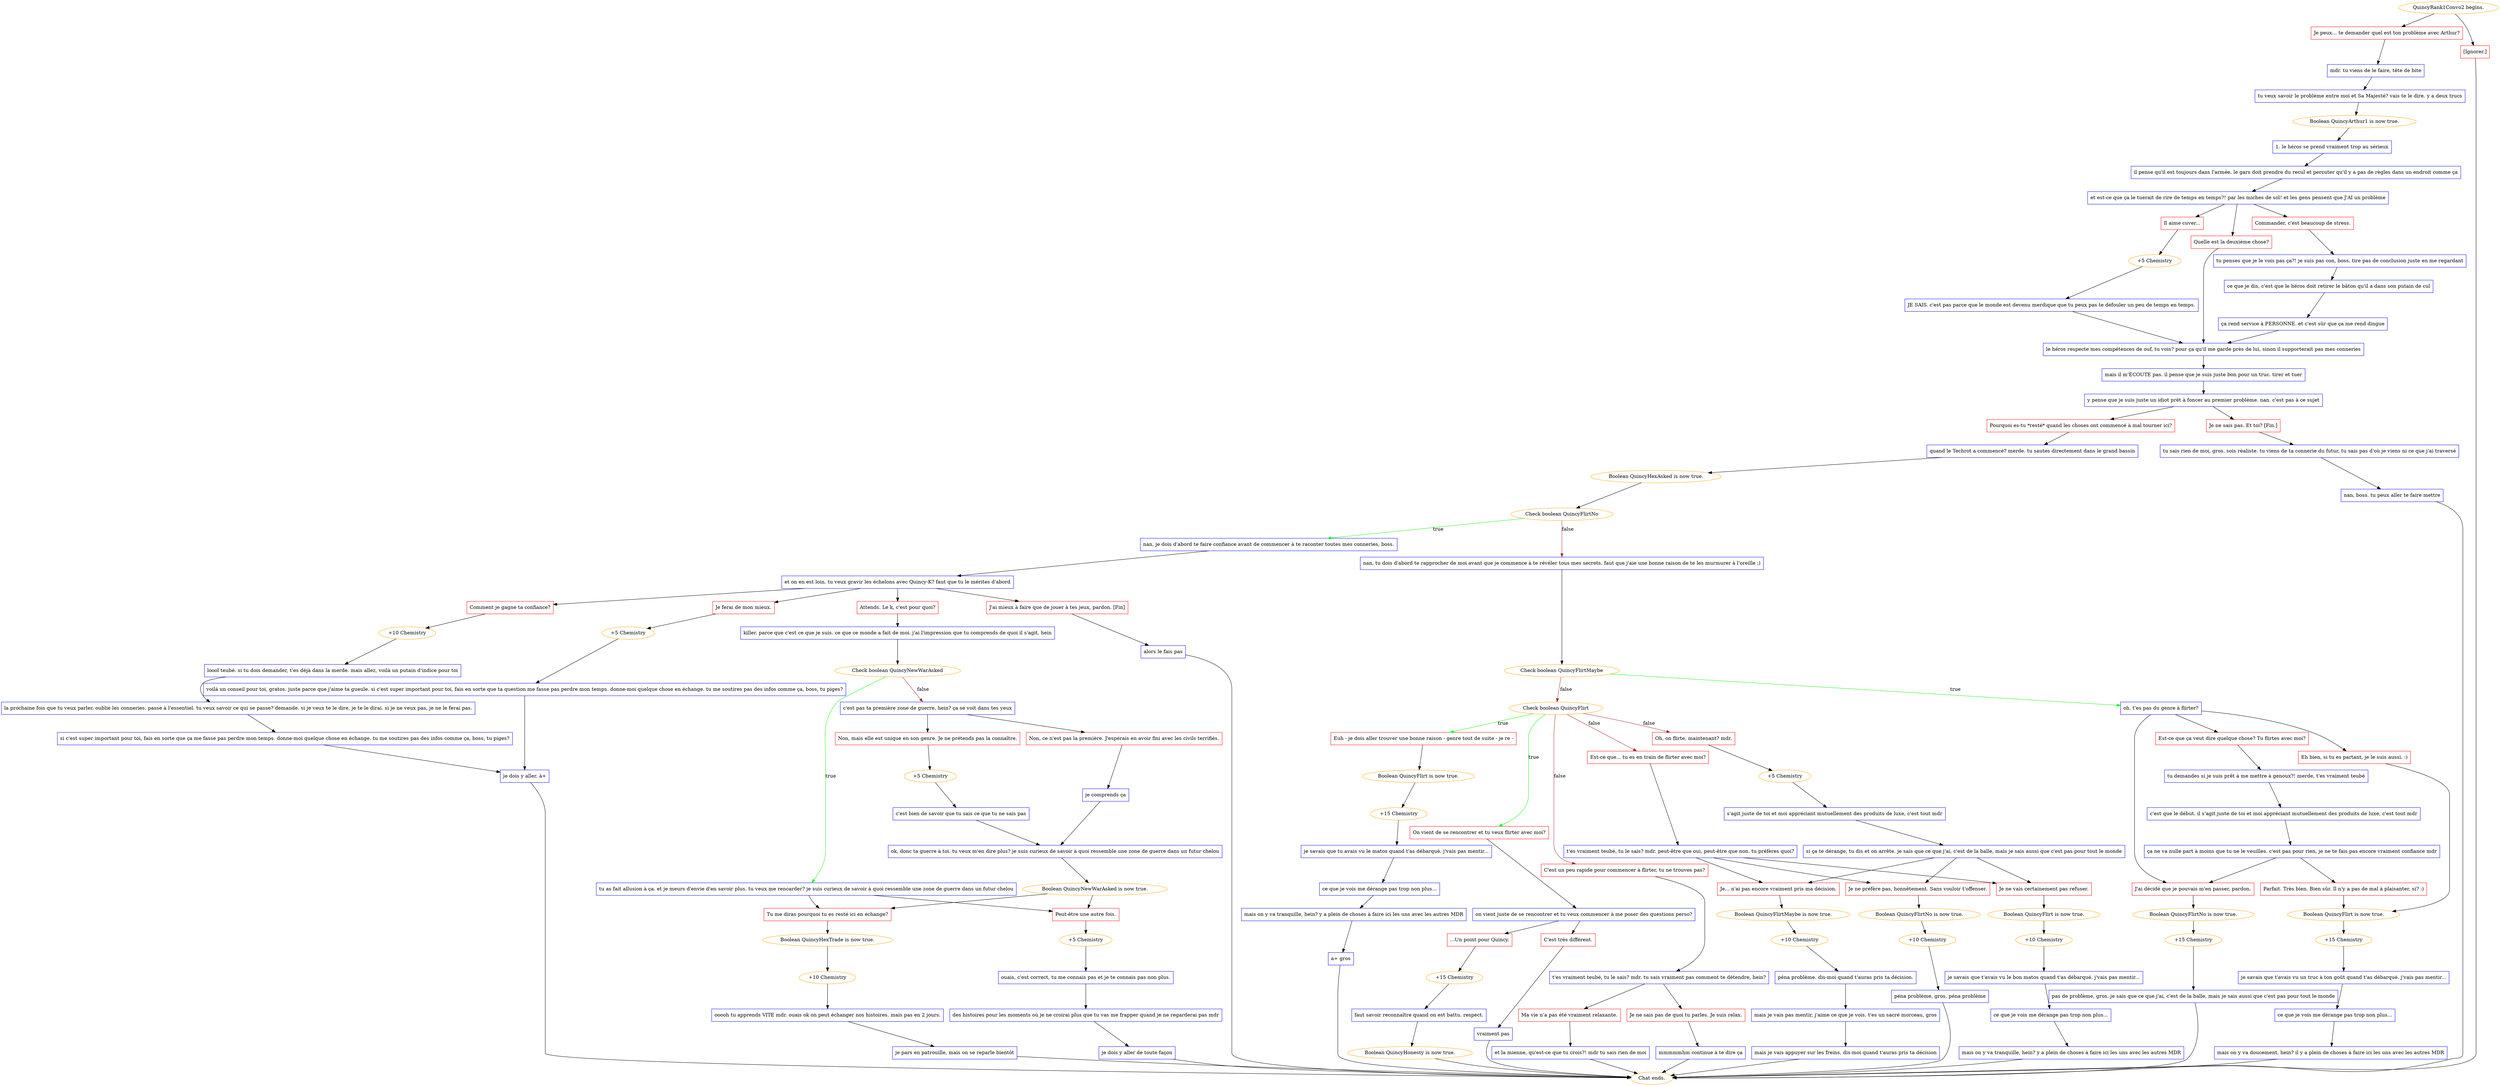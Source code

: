 digraph {
	"QuincyRank1Convo2 begins." [color=orange];
		"QuincyRank1Convo2 begins." -> j4139543821;
		"QuincyRank1Convo2 begins." -> j4177999804;
	j4139543821 [label="Je peux... te demander quel est ton problème avec Arthur?",shape=box,color=red];
		j4139543821 -> j1655508912;
	j4177999804 [label="[Ignorer.]",shape=box,color=red];
		j4177999804 -> "Chat ends.";
	j1655508912 [label="mdr. tu viens de le faire, tête de bite",shape=box,color=blue];
		j1655508912 -> j1932452192;
	"Chat ends." [color=orange];
	j1932452192 [label="tu veux savoir le problème entre moi et Sa Majesté? vais te le dire. y a deux trucs",shape=box,color=blue];
		j1932452192 -> j2692812958;
	j2692812958 [label="Boolean QuincyArthur1 is now true.",color=orange];
		j2692812958 -> j1542136760;
	j1542136760 [label="1. le héros se prend vraiment trop au sérieux",shape=box,color=blue];
		j1542136760 -> j3428193266;
	j3428193266 [label="il pense qu'il est toujours dans l'armée. le gars doit prendre du recul et percuter qu'il y a pas de règles dans un endroit comme ça",shape=box,color=blue];
		j3428193266 -> j257813423;
	j257813423 [label="et est-ce que ça le tuerait de rire de temps en temps?! par les miches de sol! et les gens pensent que J'AI un problème",shape=box,color=blue];
		j257813423 -> j2456449405;
		j257813423 -> j2358817203;
		j257813423 -> j2225863861;
	j2456449405 [label="Commander, c'est beaucoup de stress.",shape=box,color=red];
		j2456449405 -> j2528952459;
	j2358817203 [label="Il aime cuver...",shape=box,color=red];
		j2358817203 -> j868469309;
	j2225863861 [label="Quelle est la deuxième chose?",shape=box,color=red];
		j2225863861 -> j3079922970;
	j2528952459 [label="tu penses que je le vois pas ça?! je suis pas con, boss. tire pas de conclusion juste en me regardant",shape=box,color=blue];
		j2528952459 -> j1564409738;
	j868469309 [label="+5 Chemistry",color=orange];
		j868469309 -> j582086112;
	j3079922970 [label="le héros respecte mes compétences de ouf, tu vois? pour ça qu'il me garde près de lui, sinon il supporterait pas mes conneries",shape=box,color=blue];
		j3079922970 -> j2120202977;
	j1564409738 [label="ce que je dis, c'est que le héros doit retirer le bâton qu'il a dans son putain de cul",shape=box,color=blue];
		j1564409738 -> j3722216014;
	j582086112 [label="JE SAIS. c'est pas parce que le monde est devenu merdique que tu peux pas te défouler un peu de temps en temps.",shape=box,color=blue];
		j582086112 -> j3079922970;
	j2120202977 [label="mais il m'ÉCOUTE pas. il pense que je suis juste bon pour un truc. tirer et tuer",shape=box,color=blue];
		j2120202977 -> j3490698447;
	j3722216014 [label="ça rend service à PERSONNE. et c'est sûr que ça me rend dingue",shape=box,color=blue];
		j3722216014 -> j3079922970;
	j3490698447 [label="y pense que je suis juste un idiot prêt à foncer au premier problème. nan. c'est pas à ce sujet",shape=box,color=blue];
		j3490698447 -> j876456466;
		j3490698447 -> j3262184460;
	j876456466 [label="Pourquoi es-tu *resté* quand les choses ont commencé à mal tourner ici?",shape=box,color=red];
		j876456466 -> j3211433092;
	j3262184460 [label="Je ne sais pas. Et toi? [Fin.]",shape=box,color=red];
		j3262184460 -> j3057250893;
	j3211433092 [label="quand le Techrot a commencé? merde. tu sautes directement dans le grand bassin",shape=box,color=blue];
		j3211433092 -> j1401596010;
	j3057250893 [label="tu sais rien de moi, gros. sois réaliste. tu viens de ta connerie du futur, tu sais pas d'où je viens ni ce que j'ai traversé",shape=box,color=blue];
		j3057250893 -> j2247057737;
	j1401596010 [label="Boolean QuincyHexAsked is now true.",color=orange];
		j1401596010 -> j2047830210;
	j2247057737 [label="nan, boss. tu peux aller te faire mettre",shape=box,color=blue];
		j2247057737 -> "Chat ends.";
	j2047830210 [label="Check boolean QuincyFlirtNo",color=orange];
		j2047830210 -> j594672635 [label=true,color=green];
		j2047830210 -> j1162257272 [label=false,color=brown];
	j594672635 [label="nan, je dois d'abord te faire confiance avant de commencer à te raconter toutes mes conneries, boss.",shape=box,color=blue];
		j594672635 -> j3534014022;
	j1162257272 [label="nan, tu dois d'abord te rapprocher de moi avant que je commence à te révéler tous mes secrets. faut que j'aie une bonne raison de te les murmurer à l'oreille ;)",shape=box,color=blue];
		j1162257272 -> j312864714;
	j3534014022 [label="et on en est loin. tu veux gravir les échelons avec Quincy-K? faut que tu le mérites d'abord",shape=box,color=blue];
		j3534014022 -> j150156595;
		j3534014022 -> j2181460045;
		j3534014022 -> j2249701657;
		j3534014022 -> j819786551;
	j312864714 [label="Check boolean QuincyFlirtMaybe",color=orange];
		j312864714 -> j3108733919 [label=true,color=green];
		j312864714 -> j1749849566 [label=false,color=brown];
	j150156595 [label="Je ferai de mon mieux.",shape=box,color=red];
		j150156595 -> j2965212247;
	j2181460045 [label="Comment je gagne ta confiance?",shape=box,color=red];
		j2181460045 -> j1200014422;
	j2249701657 [label="Attends. Le k, c'est pour quoi?",shape=box,color=red];
		j2249701657 -> j866311493;
	j819786551 [label="J'ai mieux à faire que de jouer à tes jeux, pardon. [Fin]",shape=box,color=red];
		j819786551 -> j3297223097;
	j3108733919 [label="oh. t'es pas du genre à flirter?",shape=box,color=blue];
		j3108733919 -> j3716878543;
		j3108733919 -> j3633273693;
		j3108733919 -> j236287123;
	j1749849566 [label="Check boolean QuincyFlirt",color=orange];
		j1749849566 -> j3911132461 [label=true,color=green];
		j1749849566 -> j1805464364 [label=true,color=green];
		j1749849566 -> j897198416 [label=false,color=brown];
		j1749849566 -> j4239705445 [label=false,color=brown];
		j1749849566 -> j77362195 [label=false,color=brown];
	j2965212247 [label="+5 Chemistry",color=orange];
		j2965212247 -> j500793107;
	j1200014422 [label="+10 Chemistry",color=orange];
		j1200014422 -> j3887654798;
	j866311493 [label="killer. parce que c'est ce que je suis. ce que ce monde a fait de moi. j'ai l'impression que tu comprends de quoi il s'agit, hein",shape=box,color=blue];
		j866311493 -> j1301339131;
	j3297223097 [label="alors le fais pas",shape=box,color=blue];
		j3297223097 -> "Chat ends.";
	j3716878543 [label="Est-ce que ça veut dire quelque chose? Tu flirtes avec moi?",shape=box,color=red];
		j3716878543 -> j4003439224;
	j3633273693 [label="Eh bien, si tu es partant, je le suis aussi. :)",shape=box,color=red];
		j3633273693 -> j3030606780;
	j236287123 [label="J'ai décidé que je pouvais m'en passer, pardon.",shape=box,color=red];
		j236287123 -> j3968097243;
	j3911132461 [label="Euh - je dois aller trouver une bonne raison - genre tout de suite - je re -",shape=box,color=red];
		j3911132461 -> j2411418442;
	j1805464364 [label="On vient de se rencontrer et tu veux flirter avec moi?",shape=box,color=red];
		j1805464364 -> j980945516;
	j897198416 [label="C'est un peu rapide pour commencer à flirter, tu ne trouves pas?",shape=box,color=red];
		j897198416 -> j652236420;
	j4239705445 [label="Est-ce que... tu es en train de flirter avec moi?",shape=box,color=red];
		j4239705445 -> j1039864818;
	j77362195 [label="Oh, on flirte, maintenant? mdr.",shape=box,color=red];
		j77362195 -> j97022524;
	j500793107 [label="voilà un conseil pour toi, gratos. juste parce que j'aime ta gueule. si c'est super important pour toi, fais en sorte que ta question me fasse pas perdre mon temps. donne-moi quelque chose en échange. tu me soutires pas des infos comme ça, boss, tu piges?",shape=box,color=blue];
		j500793107 -> j49731326;
	j3887654798 [label="loool teubé. si tu dois demander, t'es déjà dans la merde. mais allez, voilà un putain d'indice pour toi",shape=box,color=blue];
		j3887654798 -> j1304019849;
	j1301339131 [label="Check boolean QuincyNewWarAsked",color=orange];
		j1301339131 -> j1373504366 [label=true,color=green];
		j1301339131 -> j2707600015 [label=false,color=brown];
	j4003439224 [label="tu demandes si je suis prêt à me mettre à genoux?! merde, t'es vraiment teubé",shape=box,color=blue];
		j4003439224 -> j1499996647;
	j3030606780 [label="Boolean QuincyFlirt is now true.",color=orange];
		j3030606780 -> j3815288357;
	j3968097243 [label="Boolean QuincyFlirtNo is now true.",color=orange];
		j3968097243 -> j3786106129;
	j2411418442 [label="Boolean QuincyFlirt is now true.",color=orange];
		j2411418442 -> j3586383730;
	j980945516 [label="on vient juste de se rencontrer et tu veux commencer à me poser des questions perso?",shape=box,color=blue];
		j980945516 -> j3848343953;
		j980945516 -> j1279651312;
	j652236420 [label="t'es vraiment teubé, tu le sais? mdr. tu sais vraiment pas comment te détendre, hein?",shape=box,color=blue];
		j652236420 -> j3392749579;
		j652236420 -> j1698944674;
	j1039864818 [label="t'es vraiment teubé, tu le sais? mdr. peut-être que oui, peut-être que non. tu préfères quoi?",shape=box,color=blue];
		j1039864818 -> j62290608;
		j1039864818 -> j3448226357;
		j1039864818 -> j1395706005;
	j97022524 [label="+5 Chemistry",color=orange];
		j97022524 -> j1043329915;
	j49731326 [label="je dois y aller. à+",shape=box,color=blue];
		j49731326 -> "Chat ends.";
	j1304019849 [label="la prochaine fois que tu veux parler, oublie les conneries. passe à l'essentiel. tu veux savoir ce qui se passe? demande. si je veux te le dire, je te le dirai. si je ne veux pas, je ne le ferai pas.",shape=box,color=blue];
		j1304019849 -> j3126879544;
	j1373504366 [label="tu as fait allusion à ça. et je meurs d'envie d'en savoir plus. tu veux me rencarder? je suis curieux de savoir à quoi ressemble une zone de guerre dans un futur chelou",shape=box,color=blue];
		j1373504366 -> j219829691;
		j1373504366 -> j2447573079;
	j2707600015 [label="c'est pas ta première zone de guerre, hein? ça se voit dans tes yeux",shape=box,color=blue];
		j2707600015 -> j1694600104;
		j2707600015 -> j744093447;
	j1499996647 [label="c'est que le début. il s'agit juste de toi et moi appréciant mutuellement des produits de luxe, c'est tout mdr",shape=box,color=blue];
		j1499996647 -> j71978697;
	j3815288357 [label="+15 Chemistry",color=orange];
		j3815288357 -> j1863972522;
	j3786106129 [label="+15 Chemistry",color=orange];
		j3786106129 -> j2075472795;
	j3586383730 [label="+15 Chemistry",color=orange];
		j3586383730 -> j2497552166;
	j3848343953 [label="...Un point pour Quincy.",shape=box,color=red];
		j3848343953 -> j4039495835;
	j1279651312 [label="C'est très différent.",shape=box,color=red];
		j1279651312 -> j244384255;
	j3392749579 [label="Ma vie n’a pas été vraiment relaxante.",shape=box,color=red];
		j3392749579 -> j1991951763;
	j1698944674 [label="Je ne sais pas de quoi tu parles. Je suis relax.",shape=box,color=red];
		j1698944674 -> j921007472;
	j62290608 [label="Je ne vais certainement pas refuser.",shape=box,color=red];
		j62290608 -> j3893744537;
	j3448226357 [label="Je... n'ai pas encore vraiment pris ma décision.",shape=box,color=red];
		j3448226357 -> j1687036447;
	j1395706005 [label="Je ne préfère pas, honnêtement. Sans vouloir t'offenser.",shape=box,color=red];
		j1395706005 -> j4121879630;
	j1043329915 [label="s'agit juste de toi et moi appréciant mutuellement des produits de luxe, c'est tout mdr",shape=box,color=blue];
		j1043329915 -> j1593721802;
	j3126879544 [label="si c'est super important pour toi, fais en sorte que ça me fasse pas perdre mon temps. donne-moi quelque chose en échange. tu me soutires pas des infos comme ça, boss, tu piges?",shape=box,color=blue];
		j3126879544 -> j49731326;
	j219829691 [label="Tu me diras pourquoi tu es resté ici en échange?",shape=box,color=red];
		j219829691 -> j3906783475;
	j2447573079 [label="Peut-être une autre fois.",shape=box,color=red];
		j2447573079 -> j2595553187;
	j1694600104 [label="Non, ce n'est pas la première. J'espérais en avoir fini avec les civils terrifiés.",shape=box,color=red];
		j1694600104 -> j3088525214;
	j744093447 [label="Non, mais elle est unique en son genre. Je ne prétends pas la connaître.",shape=box,color=red];
		j744093447 -> j3442431006;
	j71978697 [label="ça ne va nulle part à moins que tu ne le veuilles. c'est pas pour rien, je ne te fais pas encore vraiment confiance mdr",shape=box,color=blue];
		j71978697 -> j4148227168;
		j71978697 -> j236287123;
	j1863972522 [label="je savais que t'avais vu un truc à ton goût quand t'as débarqué. j'vais pas mentir...",shape=box,color=blue];
		j1863972522 -> j250776810;
	j2075472795 [label="pas de problème, gros. je sais que ce que j'ai, c'est de la balle, mais je sais aussi que c'est pas pour tout le monde",shape=box,color=blue];
		j2075472795 -> "Chat ends.";
	j2497552166 [label="je savais que tu avais vu le matos quand t'as débarqué. j'vais pas mentir...",shape=box,color=blue];
		j2497552166 -> j562578774;
	j4039495835 [label="+15 Chemistry",color=orange];
		j4039495835 -> j4223288191;
	j244384255 [label="vraiment pas",shape=box,color=blue];
		j244384255 -> "Chat ends.";
	j1991951763 [label="et la mienne, qu'est-ce que tu crois?! mdr tu sais rien de moi",shape=box,color=blue];
		j1991951763 -> "Chat ends.";
	j921007472 [label="mmmmmhm continue à te dire ça",shape=box,color=blue];
		j921007472 -> "Chat ends.";
	j3893744537 [label="Boolean QuincyFlirt is now true.",color=orange];
		j3893744537 -> j261378869;
	j1687036447 [label="Boolean QuincyFlirtMaybe is now true.",color=orange];
		j1687036447 -> j2113767890;
	j4121879630 [label="Boolean QuincyFlirtNo is now true.",color=orange];
		j4121879630 -> j2377340300;
	j1593721802 [label="si ça te dérange, tu dis et on arrête. je sais que ce que j'ai, c'est de la balle, mais je sais aussi que c'est pas pour tout le monde",shape=box,color=blue];
		j1593721802 -> j62290608;
		j1593721802 -> j3448226357;
		j1593721802 -> j1395706005;
	j3906783475 [label="Boolean QuincyHexTrade is now true.",color=orange];
		j3906783475 -> j2850809398;
	j2595553187 [label="+5 Chemistry",color=orange];
		j2595553187 -> j229665452;
	j3088525214 [label="je comprends ça",shape=box,color=blue];
		j3088525214 -> j2656899829;
	j3442431006 [label="+5 Chemistry",color=orange];
		j3442431006 -> j3290111526;
	j4148227168 [label="Parfait. Très bien. Bien sûr. Il n'y a pas de mal à plaisanter, si? :)",shape=box,color=red];
		j4148227168 -> j3030606780;
	j250776810 [label="ce que je vois me dérange pas trop non plus...",shape=box,color=blue];
		j250776810 -> j2906208394;
	j562578774 [label="ce que je vois me dérange pas trop non plus...",shape=box,color=blue];
		j562578774 -> j1113411613;
	j4223288191 [label="faut savoir reconnaître quand on est battu. respect.",shape=box,color=blue];
		j4223288191 -> j4153838995;
	j261378869 [label="+10 Chemistry",color=orange];
		j261378869 -> j2191541446;
	j2113767890 [label="+10 Chemistry",color=orange];
		j2113767890 -> j2525101132;
	j2377340300 [label="+10 Chemistry",color=orange];
		j2377340300 -> j93696516;
	j2850809398 [label="+10 Chemistry",color=orange];
		j2850809398 -> j812336793;
	j229665452 [label="ouais, c'est correct, tu me connais pas et je te connais pas non plus.",shape=box,color=blue];
		j229665452 -> j2302443009;
	j2656899829 [label="ok, donc ta guerre à toi. tu veux m'en dire plus? je suis curieux de savoir à quoi ressemble une zone de guerre dans un futur chelou",shape=box,color=blue];
		j2656899829 -> j661393063;
	j3290111526 [label="c'est bien de savoir que tu sais ce que tu ne sais pas",shape=box,color=blue];
		j3290111526 -> j2656899829;
	j2906208394 [label="mais on y va doucement, hein? il y a plein de choses à faire ici les uns avec les autres MDR",shape=box,color=blue];
		j2906208394 -> "Chat ends.";
	j1113411613 [label="mais on y va tranquille, hein? y a plein de choses à faire ici les uns avec les autres MDR",shape=box,color=blue];
		j1113411613 -> j296873295;
	j4153838995 [label="Boolean QuincyHonesty is now true.",color=orange];
		j4153838995 -> "Chat ends.";
	j2191541446 [label="je savais que t'avais vu le bon matos quand t'as débarqué. j'vais pas mentir...",shape=box,color=blue];
		j2191541446 -> j3273769742;
	j2525101132 [label="péna problème. dis-moi quand t'auras pris ta décision.",shape=box,color=blue];
		j2525101132 -> j101490974;
	j93696516 [label="péna problème, gros, péna problème",shape=box,color=blue];
		j93696516 -> "Chat ends.";
	j812336793 [label="ooooh tu apprends VITE mdr. ouais ok on peut échanger nos histoires. mais pas en 2 jours.",shape=box,color=blue];
		j812336793 -> j3233151402;
	j2302443009 [label="des histoires pour les moments où je ne croirai plus que tu vas me frapper quand je ne regarderai pas mdr",shape=box,color=blue];
		j2302443009 -> j2776215859;
	j661393063 [label="Boolean QuincyNewWarAsked is now true.",color=orange];
		j661393063 -> j219829691;
		j661393063 -> j2447573079;
	j296873295 [label="a+ gros",shape=box,color=blue];
		j296873295 -> "Chat ends.";
	j3273769742 [label="ce que je vois me dérange pas trop non plus...",shape=box,color=blue];
		j3273769742 -> j1413997548;
	j101490974 [label="mais je vais pas mentir, j'aime ce que je vois. t'es un sacré morceau, gros",shape=box,color=blue];
		j101490974 -> j911003306;
	j3233151402 [label="je pars en patrouille, mais on se reparle bientôt",shape=box,color=blue];
		j3233151402 -> "Chat ends.";
	j2776215859 [label="je dois y aller de toute façon",shape=box,color=blue];
		j2776215859 -> "Chat ends.";
	j1413997548 [label="mais on y va tranquille, hein? y a plein de choses à faire ici les uns avec les autres MDR",shape=box,color=blue];
		j1413997548 -> "Chat ends.";
	j911003306 [label="mais je vais appuyer sur les freins, dis-moi quand t'auras pris ta décision",shape=box,color=blue];
		j911003306 -> "Chat ends.";
}
